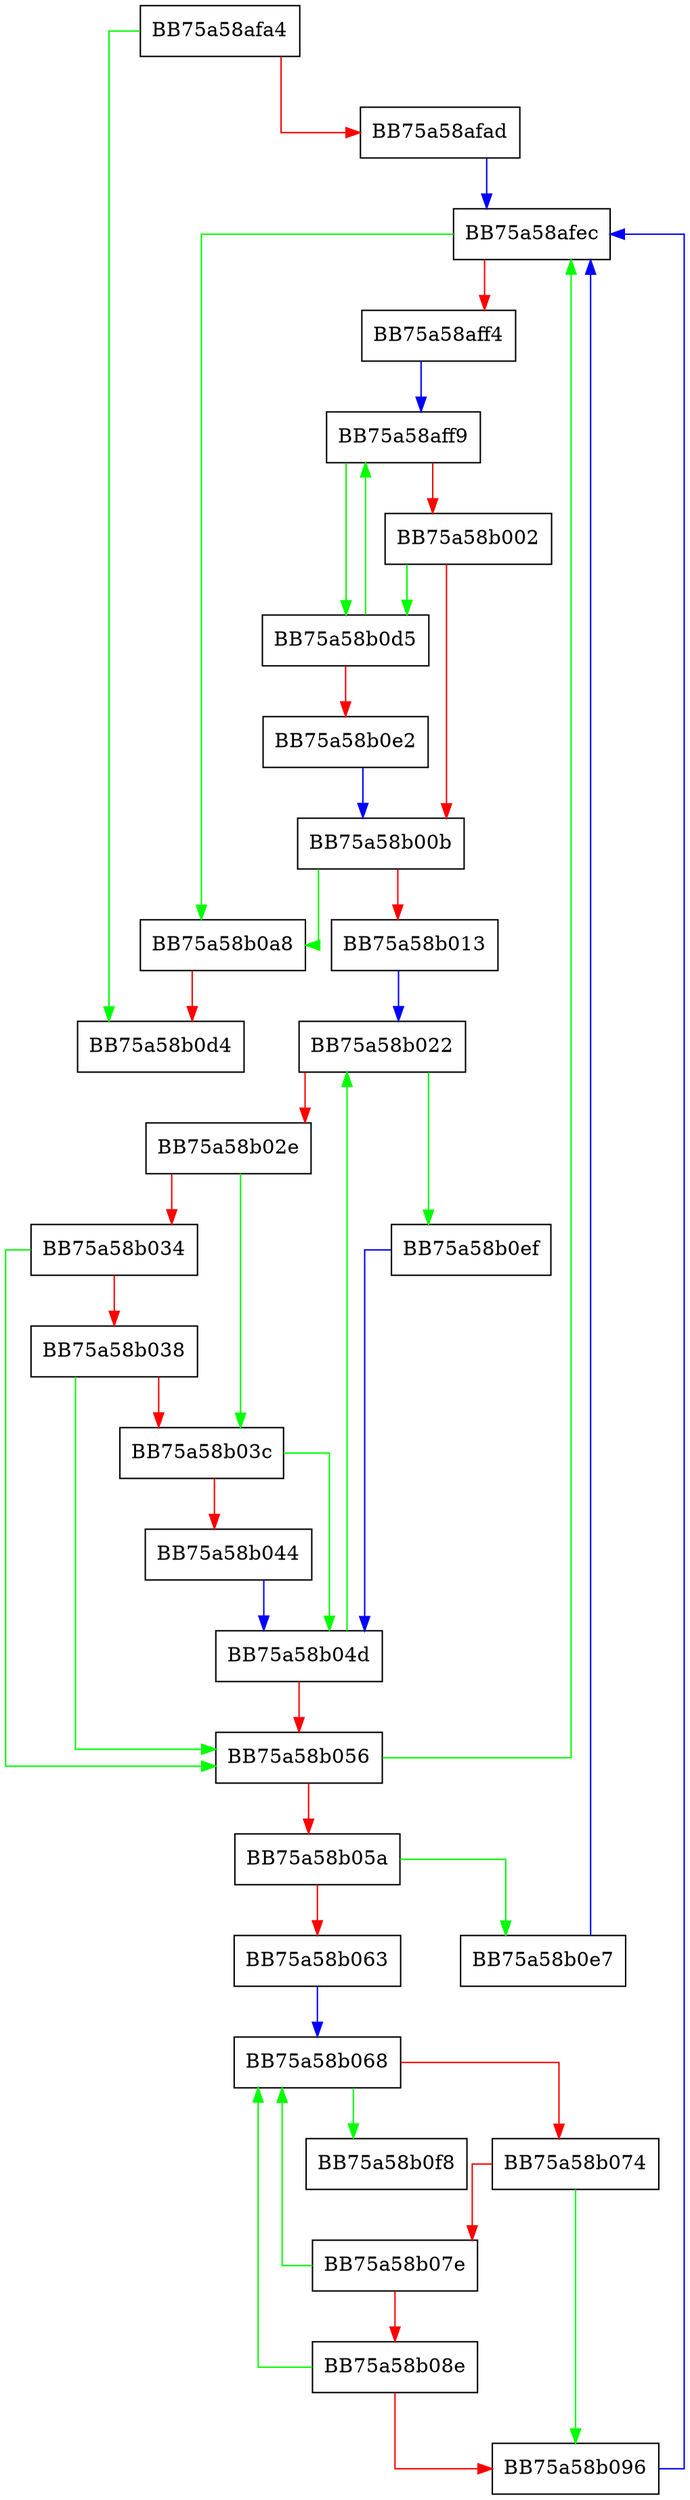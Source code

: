 digraph forceQueuingFromArgsWithVFS {
  node [shape="box"];
  graph [splines=ortho];
  BB75a58afa4 -> BB75a58b0d4 [color="green"];
  BB75a58afa4 -> BB75a58afad [color="red"];
  BB75a58afad -> BB75a58afec [color="blue"];
  BB75a58afec -> BB75a58b0a8 [color="green"];
  BB75a58afec -> BB75a58aff4 [color="red"];
  BB75a58aff4 -> BB75a58aff9 [color="blue"];
  BB75a58aff9 -> BB75a58b0d5 [color="green"];
  BB75a58aff9 -> BB75a58b002 [color="red"];
  BB75a58b002 -> BB75a58b0d5 [color="green"];
  BB75a58b002 -> BB75a58b00b [color="red"];
  BB75a58b00b -> BB75a58b0a8 [color="green"];
  BB75a58b00b -> BB75a58b013 [color="red"];
  BB75a58b013 -> BB75a58b022 [color="blue"];
  BB75a58b022 -> BB75a58b0ef [color="green"];
  BB75a58b022 -> BB75a58b02e [color="red"];
  BB75a58b02e -> BB75a58b03c [color="green"];
  BB75a58b02e -> BB75a58b034 [color="red"];
  BB75a58b034 -> BB75a58b056 [color="green"];
  BB75a58b034 -> BB75a58b038 [color="red"];
  BB75a58b038 -> BB75a58b056 [color="green"];
  BB75a58b038 -> BB75a58b03c [color="red"];
  BB75a58b03c -> BB75a58b04d [color="green"];
  BB75a58b03c -> BB75a58b044 [color="red"];
  BB75a58b044 -> BB75a58b04d [color="blue"];
  BB75a58b04d -> BB75a58b022 [color="green"];
  BB75a58b04d -> BB75a58b056 [color="red"];
  BB75a58b056 -> BB75a58afec [color="green"];
  BB75a58b056 -> BB75a58b05a [color="red"];
  BB75a58b05a -> BB75a58b0e7 [color="green"];
  BB75a58b05a -> BB75a58b063 [color="red"];
  BB75a58b063 -> BB75a58b068 [color="blue"];
  BB75a58b068 -> BB75a58b0f8 [color="green"];
  BB75a58b068 -> BB75a58b074 [color="red"];
  BB75a58b074 -> BB75a58b096 [color="green"];
  BB75a58b074 -> BB75a58b07e [color="red"];
  BB75a58b07e -> BB75a58b068 [color="green"];
  BB75a58b07e -> BB75a58b08e [color="red"];
  BB75a58b08e -> BB75a58b068 [color="green"];
  BB75a58b08e -> BB75a58b096 [color="red"];
  BB75a58b096 -> BB75a58afec [color="blue"];
  BB75a58b0a8 -> BB75a58b0d4 [color="red"];
  BB75a58b0d5 -> BB75a58aff9 [color="green"];
  BB75a58b0d5 -> BB75a58b0e2 [color="red"];
  BB75a58b0e2 -> BB75a58b00b [color="blue"];
  BB75a58b0e7 -> BB75a58afec [color="blue"];
  BB75a58b0ef -> BB75a58b04d [color="blue"];
}